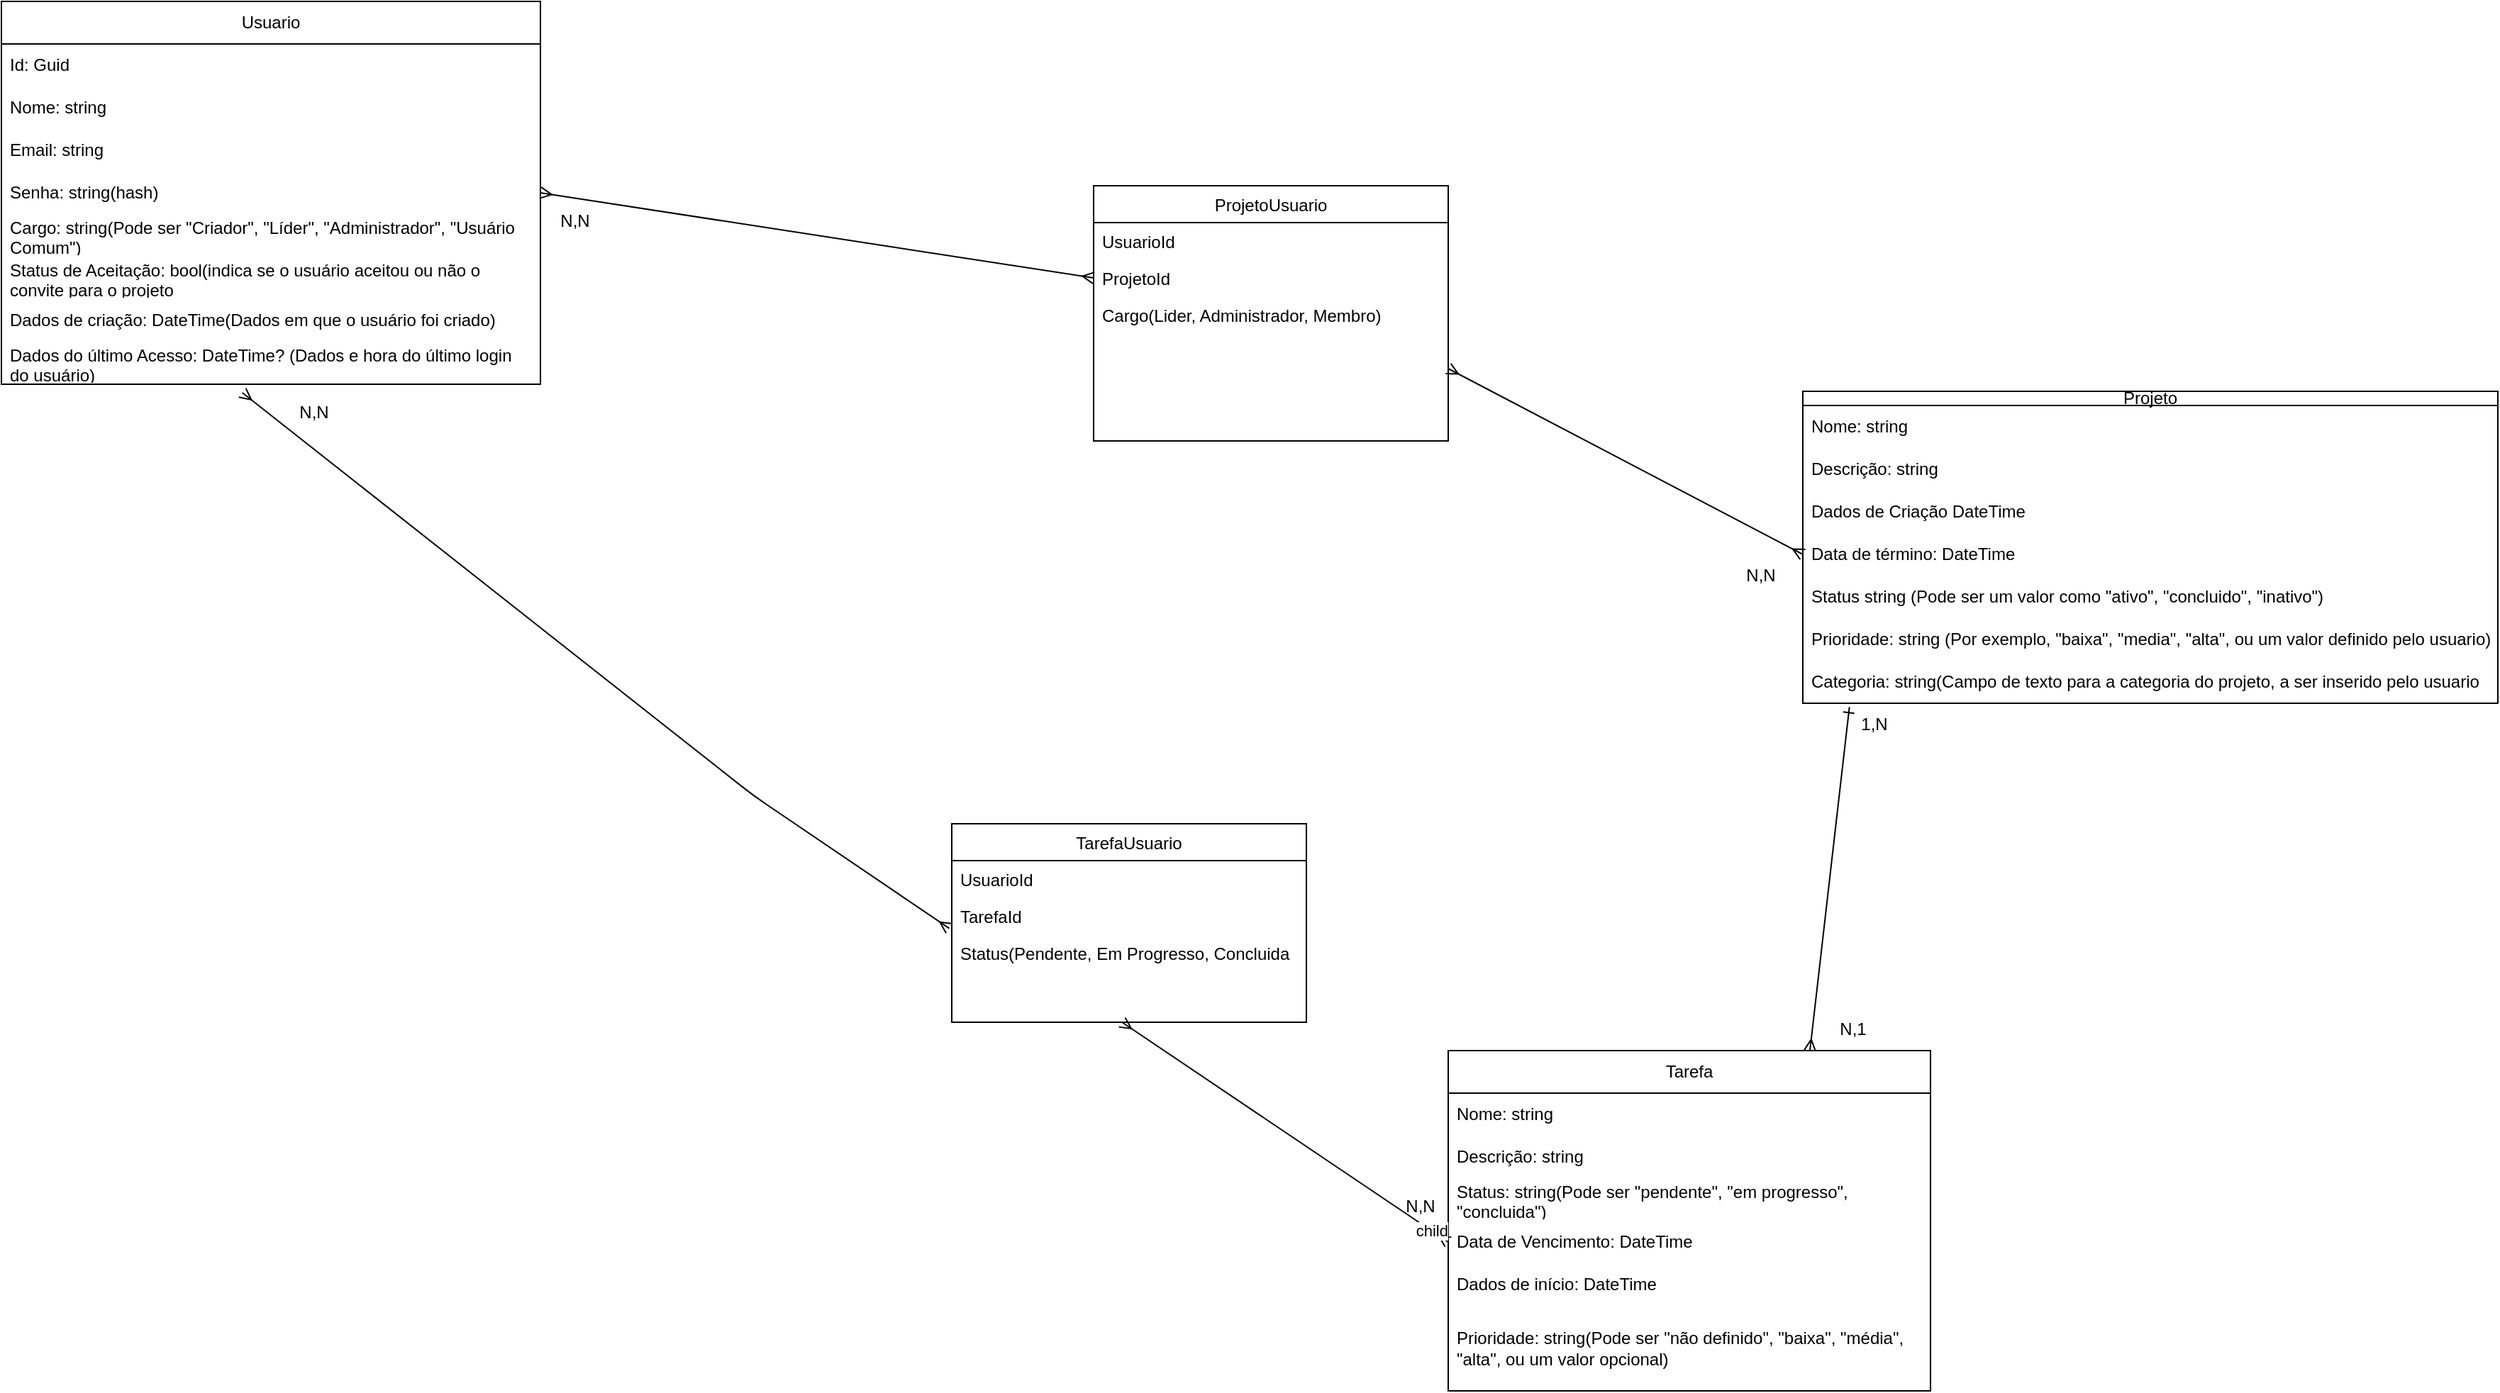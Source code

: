 <mxfile>
    <diagram id="6irkKFjjrsLtmK3Owqs-" name="Página-1">
        <mxGraphModel dx="1587" dy="779" grid="1" gridSize="10" guides="1" tooltips="1" connect="1" arrows="1" fold="1" page="1" pageScale="1" pageWidth="827" pageHeight="1169" math="0" shadow="0">
            <root>
                <mxCell id="0"/>
                <mxCell id="1" parent="0"/>
                <mxCell id="3" value="Usuario" style="swimlane;fontStyle=0;childLayout=stackLayout;horizontal=1;startSize=30;horizontalStack=0;resizeParent=1;resizeParentMax=0;resizeLast=0;collapsible=1;marginBottom=0;whiteSpace=wrap;html=1;" vertex="1" parent="1">
                    <mxGeometry x="30" y="90" width="380" height="270" as="geometry"/>
                </mxCell>
                <mxCell id="4" value="Id: Guid" style="text;strokeColor=none;fillColor=none;align=left;verticalAlign=middle;spacingLeft=4;spacingRight=4;overflow=hidden;points=[[0,0.5],[1,0.5]];portConstraint=eastwest;rotatable=0;whiteSpace=wrap;html=1;" vertex="1" parent="3">
                    <mxGeometry y="30" width="380" height="30" as="geometry"/>
                </mxCell>
                <mxCell id="5" value="Nome: string" style="text;strokeColor=none;fillColor=none;align=left;verticalAlign=middle;spacingLeft=4;spacingRight=4;overflow=hidden;points=[[0,0.5],[1,0.5]];portConstraint=eastwest;rotatable=0;whiteSpace=wrap;html=1;" vertex="1" parent="3">
                    <mxGeometry y="60" width="380" height="30" as="geometry"/>
                </mxCell>
                <mxCell id="6" value="Email: string" style="text;strokeColor=none;fillColor=none;align=left;verticalAlign=middle;spacingLeft=4;spacingRight=4;overflow=hidden;points=[[0,0.5],[1,0.5]];portConstraint=eastwest;rotatable=0;whiteSpace=wrap;html=1;" vertex="1" parent="3">
                    <mxGeometry y="90" width="380" height="30" as="geometry"/>
                </mxCell>
                <mxCell id="8" value="Senha: string(hash)" style="text;strokeColor=none;fillColor=none;align=left;verticalAlign=middle;spacingLeft=4;spacingRight=4;overflow=hidden;points=[[0,0.5],[1,0.5]];portConstraint=eastwest;rotatable=0;whiteSpace=wrap;html=1;" vertex="1" parent="3">
                    <mxGeometry y="120" width="380" height="30" as="geometry"/>
                </mxCell>
                <mxCell id="13" value="Cargo: string(Pode ser &quot;Criador&quot;, &quot;Líder&quot;, &quot;Administrador&quot;, &quot;Usuário Comum&quot;)" style="text;strokeColor=none;fillColor=none;align=left;verticalAlign=middle;spacingLeft=4;spacingRight=4;overflow=hidden;points=[[0,0.5],[1,0.5]];portConstraint=eastwest;rotatable=0;whiteSpace=wrap;html=1;" vertex="1" parent="3">
                    <mxGeometry y="150" width="380" height="30" as="geometry"/>
                </mxCell>
                <mxCell id="30" value="Status de Aceitação: bool(indica se o usuário aceitou ou não o convite para o projeto" style="text;strokeColor=none;fillColor=none;align=left;verticalAlign=middle;spacingLeft=4;spacingRight=4;overflow=hidden;points=[[0,0.5],[1,0.5]];portConstraint=eastwest;rotatable=0;whiteSpace=wrap;html=1;" vertex="1" parent="3">
                    <mxGeometry y="180" width="380" height="30" as="geometry"/>
                </mxCell>
                <mxCell id="31" value="Dados de criação: DateTime(Dados em que o usuário foi criado)" style="text;strokeColor=none;fillColor=none;align=left;verticalAlign=middle;spacingLeft=4;spacingRight=4;overflow=hidden;points=[[0,0.5],[1,0.5]];portConstraint=eastwest;rotatable=0;whiteSpace=wrap;html=1;" vertex="1" parent="3">
                    <mxGeometry y="210" width="380" height="30" as="geometry"/>
                </mxCell>
                <mxCell id="32" value="Dados do último Acesso: DateTime? (Dados e hora do último login do usuário)" style="text;strokeColor=none;fillColor=none;align=left;verticalAlign=middle;spacingLeft=4;spacingRight=4;overflow=hidden;points=[[0,0.5],[1,0.5]];portConstraint=eastwest;rotatable=0;whiteSpace=wrap;html=1;" vertex="1" parent="3">
                    <mxGeometry y="240" width="380" height="30" as="geometry"/>
                </mxCell>
                <mxCell id="9" value="Projeto" style="swimlane;fontStyle=0;childLayout=stackLayout;horizontal=1;startSize=10;horizontalStack=0;resizeParent=1;resizeParentMax=0;resizeLast=0;collapsible=1;marginBottom=0;whiteSpace=wrap;html=1;" vertex="1" parent="1">
                    <mxGeometry x="1300" y="365" width="490" height="220" as="geometry"/>
                </mxCell>
                <mxCell id="11" value="Nome: string" style="text;strokeColor=none;fillColor=none;align=left;verticalAlign=middle;spacingLeft=4;spacingRight=4;overflow=hidden;points=[[0,0.5],[1,0.5]];portConstraint=eastwest;rotatable=0;whiteSpace=wrap;html=1;" vertex="1" parent="9">
                    <mxGeometry y="10" width="490" height="30" as="geometry"/>
                </mxCell>
                <mxCell id="12" value="Descrição: string" style="text;strokeColor=none;fillColor=none;align=left;verticalAlign=middle;spacingLeft=4;spacingRight=4;overflow=hidden;points=[[0,0.5],[1,0.5]];portConstraint=eastwest;rotatable=0;whiteSpace=wrap;html=1;" vertex="1" parent="9">
                    <mxGeometry y="40" width="490" height="30" as="geometry"/>
                </mxCell>
                <mxCell id="14" value="Dados de Criação DateTime" style="text;strokeColor=none;fillColor=none;align=left;verticalAlign=middle;spacingLeft=4;spacingRight=4;overflow=hidden;points=[[0,0.5],[1,0.5]];portConstraint=eastwest;rotatable=0;whiteSpace=wrap;html=1;" vertex="1" parent="9">
                    <mxGeometry y="70" width="490" height="30" as="geometry"/>
                </mxCell>
                <mxCell id="15" value="Data de término: DateTime" style="text;strokeColor=none;fillColor=none;align=left;verticalAlign=middle;spacingLeft=4;spacingRight=4;overflow=hidden;points=[[0,0.5],[1,0.5]];portConstraint=eastwest;rotatable=0;whiteSpace=wrap;html=1;" vertex="1" parent="9">
                    <mxGeometry y="100" width="490" height="30" as="geometry"/>
                </mxCell>
                <mxCell id="16" value="Status string (Pode ser um valor como &quot;ativo&quot;, &quot;concluido&quot;, &quot;inativo&quot;)" style="text;strokeColor=none;fillColor=none;align=left;verticalAlign=middle;spacingLeft=4;spacingRight=4;overflow=hidden;points=[[0,0.5],[1,0.5]];portConstraint=eastwest;rotatable=0;whiteSpace=wrap;html=1;" vertex="1" parent="9">
                    <mxGeometry y="130" width="490" height="30" as="geometry"/>
                </mxCell>
                <mxCell id="17" value="Prioridade: string (Por exemplo, &quot;baixa&quot;, &quot;media&quot;, &quot;alta&quot;, ou um valor definido pelo usuario)" style="text;strokeColor=none;fillColor=none;align=left;verticalAlign=middle;spacingLeft=4;spacingRight=4;overflow=hidden;points=[[0,0.5],[1,0.5]];portConstraint=eastwest;rotatable=0;whiteSpace=wrap;html=1;" vertex="1" parent="9">
                    <mxGeometry y="160" width="490" height="30" as="geometry"/>
                </mxCell>
                <mxCell id="18" value="Categoria: string(Campo de texto para a categoria do projeto, a ser inserido pelo usuario" style="text;strokeColor=none;fillColor=none;align=left;verticalAlign=middle;spacingLeft=4;spacingRight=4;overflow=hidden;points=[[0,0.5],[1,0.5]];portConstraint=eastwest;rotatable=0;whiteSpace=wrap;html=1;" vertex="1" parent="9">
                    <mxGeometry y="190" width="490" height="30" as="geometry"/>
                </mxCell>
                <mxCell id="23" value="Tarefa" style="swimlane;fontStyle=0;childLayout=stackLayout;horizontal=1;startSize=30;horizontalStack=0;resizeParent=1;resizeParentMax=0;resizeLast=0;collapsible=1;marginBottom=0;whiteSpace=wrap;html=1;" vertex="1" parent="1">
                    <mxGeometry x="1050" y="830" width="340" height="240" as="geometry"/>
                </mxCell>
                <mxCell id="24" value="Nome: string" style="text;strokeColor=none;fillColor=none;align=left;verticalAlign=middle;spacingLeft=4;spacingRight=4;overflow=hidden;points=[[0,0.5],[1,0.5]];portConstraint=eastwest;rotatable=0;whiteSpace=wrap;html=1;" vertex="1" parent="23">
                    <mxGeometry y="30" width="340" height="30" as="geometry"/>
                </mxCell>
                <mxCell id="25" value="Descrição: string" style="text;strokeColor=none;fillColor=none;align=left;verticalAlign=middle;spacingLeft=4;spacingRight=4;overflow=hidden;points=[[0,0.5],[1,0.5]];portConstraint=eastwest;rotatable=0;whiteSpace=wrap;html=1;" vertex="1" parent="23">
                    <mxGeometry y="60" width="340" height="30" as="geometry"/>
                </mxCell>
                <mxCell id="26" value="Status: string(Pode ser &quot;pendente&quot;, &quot;em progresso&quot;, &quot;concluida&quot;)" style="text;strokeColor=none;fillColor=none;align=left;verticalAlign=middle;spacingLeft=4;spacingRight=4;overflow=hidden;points=[[0,0.5],[1,0.5]];portConstraint=eastwest;rotatable=0;whiteSpace=wrap;html=1;" vertex="1" parent="23">
                    <mxGeometry y="90" width="340" height="30" as="geometry"/>
                </mxCell>
                <mxCell id="27" value="Data de Vencimento: DateTime" style="text;strokeColor=none;fillColor=none;align=left;verticalAlign=middle;spacingLeft=4;spacingRight=4;overflow=hidden;points=[[0,0.5],[1,0.5]];portConstraint=eastwest;rotatable=0;whiteSpace=wrap;html=1;" vertex="1" parent="23">
                    <mxGeometry y="120" width="340" height="30" as="geometry"/>
                </mxCell>
                <mxCell id="28" value="Dados de início: DateTime" style="text;strokeColor=none;fillColor=none;align=left;verticalAlign=middle;spacingLeft=4;spacingRight=4;overflow=hidden;points=[[0,0.5],[1,0.5]];portConstraint=eastwest;rotatable=0;whiteSpace=wrap;html=1;" vertex="1" parent="23">
                    <mxGeometry y="150" width="340" height="30" as="geometry"/>
                </mxCell>
                <mxCell id="29" value="Prioridade: string(Pode ser &quot;não definido&quot;, &quot;baixa&quot;, &quot;média&quot;, &quot;alta&quot;, ou um valor opcional)" style="text;strokeColor=none;fillColor=none;align=left;verticalAlign=middle;spacingLeft=4;spacingRight=4;overflow=hidden;points=[[0,0.5],[1,0.5]];portConstraint=eastwest;rotatable=0;whiteSpace=wrap;html=1;" vertex="1" parent="23">
                    <mxGeometry y="180" width="340" height="60" as="geometry"/>
                </mxCell>
                <mxCell id="33" value="" style="endArrow=ERmany;startArrow=ERmany;endFill=0;startFill=0;html=1;entryX=0;entryY=0.5;entryDx=0;entryDy=0;" edge="1" parent="1" target="42">
                    <mxGeometry width="160" relative="1" as="geometry">
                        <mxPoint x="410" y="225" as="sourcePoint"/>
                        <mxPoint x="800" y="259" as="targetPoint"/>
                    </mxGeometry>
                </mxCell>
                <mxCell id="40" value="ProjetoUsuario" style="swimlane;fontStyle=0;childLayout=stackLayout;horizontal=1;startSize=26;fillColor=none;horizontalStack=0;resizeParent=1;resizeParentMax=0;resizeLast=0;collapsible=1;marginBottom=0;" vertex="1" parent="1">
                    <mxGeometry x="800" y="220" width="250" height="180" as="geometry"/>
                </mxCell>
                <mxCell id="41" value="UsuarioId" style="text;strokeColor=none;fillColor=none;align=left;verticalAlign=top;spacingLeft=4;spacingRight=4;overflow=hidden;rotatable=0;points=[[0,0.5],[1,0.5]];portConstraint=eastwest;" vertex="1" parent="40">
                    <mxGeometry y="26" width="250" height="26" as="geometry"/>
                </mxCell>
                <mxCell id="42" value="ProjetoId" style="text;strokeColor=none;fillColor=none;align=left;verticalAlign=top;spacingLeft=4;spacingRight=4;overflow=hidden;rotatable=0;points=[[0,0.5],[1,0.5]];portConstraint=eastwest;" vertex="1" parent="40">
                    <mxGeometry y="52" width="250" height="26" as="geometry"/>
                </mxCell>
                <mxCell id="43" value="Cargo(Lider, Administrador, Membro)" style="text;strokeColor=none;fillColor=none;align=left;verticalAlign=top;spacingLeft=4;spacingRight=4;overflow=hidden;rotatable=0;points=[[0,0.5],[1,0.5]];portConstraint=eastwest;" vertex="1" parent="40">
                    <mxGeometry y="78" width="250" height="102" as="geometry"/>
                </mxCell>
                <mxCell id="46" value="" style="endArrow=ERmany;startArrow=ERmany;endFill=0;startFill=0;html=1;exitX=0.447;exitY=1.2;exitDx=0;exitDy=0;exitPerimeter=0;entryX=-0.007;entryY=-0.067;entryDx=0;entryDy=0;entryPerimeter=0;" edge="1" parent="1" source="32" target="58">
                    <mxGeometry width="160" relative="1" as="geometry">
                        <mxPoint x="100" y="540" as="sourcePoint"/>
                        <mxPoint x="610" y="690" as="targetPoint"/>
                        <Array as="points">
                            <mxPoint x="560" y="650"/>
                        </Array>
                    </mxGeometry>
                </mxCell>
                <mxCell id="55" value="TarefaUsuario" style="swimlane;fontStyle=0;childLayout=stackLayout;horizontal=1;startSize=26;fillColor=none;horizontalStack=0;resizeParent=1;resizeParentMax=0;resizeLast=0;collapsible=1;marginBottom=0;" vertex="1" parent="1">
                    <mxGeometry x="700" y="670" width="250" height="140" as="geometry"/>
                </mxCell>
                <mxCell id="57" value="UsuarioId" style="text;strokeColor=none;fillColor=none;align=left;verticalAlign=top;spacingLeft=4;spacingRight=4;overflow=hidden;rotatable=0;points=[[0,0.5],[1,0.5]];portConstraint=eastwest;" vertex="1" parent="55">
                    <mxGeometry y="26" width="250" height="26" as="geometry"/>
                </mxCell>
                <mxCell id="56" value="TarefaId" style="text;strokeColor=none;fillColor=none;align=left;verticalAlign=top;spacingLeft=4;spacingRight=4;overflow=hidden;rotatable=0;points=[[0,0.5],[1,0.5]];portConstraint=eastwest;" vertex="1" parent="55">
                    <mxGeometry y="52" width="250" height="26" as="geometry"/>
                </mxCell>
                <mxCell id="58" value="Status(Pendente, Em Progresso, Concluida" style="text;strokeColor=none;fillColor=none;align=left;verticalAlign=top;spacingLeft=4;spacingRight=4;overflow=hidden;rotatable=0;points=[[0,0.5],[1,0.5]];portConstraint=eastwest;" vertex="1" parent="55">
                    <mxGeometry y="78" width="250" height="62" as="geometry"/>
                </mxCell>
                <mxCell id="60" value="" style="endArrow=ERmany;startArrow=ERmany;endFill=0;startFill=0;html=1;entryX=0;entryY=0.5;entryDx=0;entryDy=0;exitX=1;exitY=0.5;exitDx=0;exitDy=0;" edge="1" parent="1" source="43" target="15">
                    <mxGeometry width="160" relative="1" as="geometry">
                        <mxPoint x="1030" y="400" as="sourcePoint"/>
                        <mxPoint x="1190" y="400" as="targetPoint"/>
                    </mxGeometry>
                </mxCell>
                <mxCell id="61" value="" style="endArrow=ERmany;html=1;entryX=0;entryY=0.5;entryDx=0;entryDy=0;startArrow=ERmany;startFill=0;endFill=0;" edge="1" parent="1" target="27">
                    <mxGeometry relative="1" as="geometry">
                        <mxPoint x="820" y="810" as="sourcePoint"/>
                        <mxPoint x="1040" y="1030" as="targetPoint"/>
                    </mxGeometry>
                </mxCell>
                <mxCell id="63" value="child" style="edgeLabel;resizable=0;html=1;align=right;verticalAlign=bottom;" connectable="0" vertex="1" parent="61">
                    <mxGeometry x="1" relative="1" as="geometry"/>
                </mxCell>
                <mxCell id="64" value="" style="endArrow=ERmany;startArrow=ERone;endFill=0;startFill=0;html=1;entryX=0.75;entryY=0;entryDx=0;entryDy=0;exitX=0.067;exitY=1.088;exitDx=0;exitDy=0;exitPerimeter=0;" edge="1" parent="1" source="18" target="23">
                    <mxGeometry width="160" relative="1" as="geometry">
                        <mxPoint x="900" y="450" as="sourcePoint"/>
                        <mxPoint x="1060" y="450" as="targetPoint"/>
                    </mxGeometry>
                </mxCell>
                <mxCell id="65" value="1,N" style="text;html=1;align=center;verticalAlign=middle;resizable=0;points=[];autosize=1;strokeColor=none;fillColor=none;" vertex="1" parent="1">
                    <mxGeometry x="1330" y="585" width="40" height="30" as="geometry"/>
                </mxCell>
                <mxCell id="66" value="N,1" style="text;html=1;align=center;verticalAlign=middle;resizable=0;points=[];autosize=1;strokeColor=none;fillColor=none;" vertex="1" parent="1">
                    <mxGeometry x="1315" y="800" width="40" height="30" as="geometry"/>
                </mxCell>
                <mxCell id="67" value="N,N" style="text;html=1;align=center;verticalAlign=middle;resizable=0;points=[];autosize=1;strokeColor=none;fillColor=none;" vertex="1" parent="1">
                    <mxGeometry x="1010" y="925" width="40" height="30" as="geometry"/>
                </mxCell>
                <mxCell id="68" value="N,N" style="text;html=1;align=center;verticalAlign=middle;resizable=0;points=[];autosize=1;strokeColor=none;fillColor=none;" vertex="1" parent="1">
                    <mxGeometry x="230" y="365" width="40" height="30" as="geometry"/>
                </mxCell>
                <mxCell id="69" value="N,N" style="text;html=1;align=center;verticalAlign=middle;resizable=0;points=[];autosize=1;strokeColor=none;fillColor=none;" vertex="1" parent="1">
                    <mxGeometry x="414" y="230" width="40" height="30" as="geometry"/>
                </mxCell>
                <mxCell id="70" value="N,N" style="text;html=1;align=center;verticalAlign=middle;resizable=0;points=[];autosize=1;strokeColor=none;fillColor=none;" vertex="1" parent="1">
                    <mxGeometry x="1250" y="480" width="40" height="30" as="geometry"/>
                </mxCell>
            </root>
        </mxGraphModel>
    </diagram>
</mxfile>